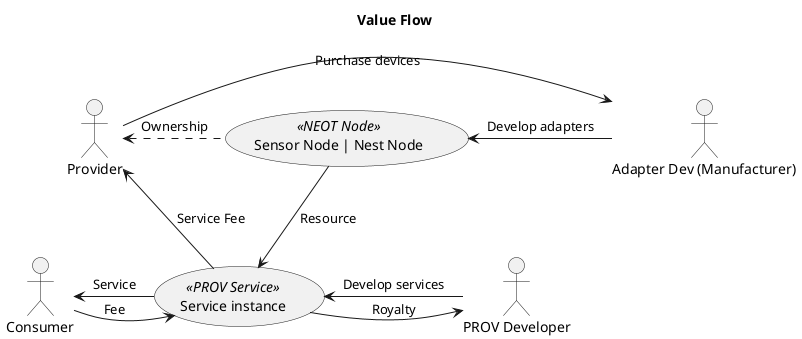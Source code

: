 @startuml

title Value Flow
top to bottom direction
actor TermOwner as "Provider"
actor AdaDev as "Adapter Dev (Manufacturer)"
actor SerDev as "PROV Developer"
actor User as "Consumer"

usecase NEOT as "Sensor Node | Nest Node" <<NEOT Node>>
usecase Service as "Service instance" << PROV Service>>


AdaDev -left-> NEOT: Develop adapters
TermOwner -> AdaDev: Purchase devices
SerDev -> Service: Develop services

Service -right-> SerDev: Royalty
NEOT -> Service: Resource
NEOT -left..> TermOwner: Ownership
Service -up-> TermOwner: Service Fee
Service -left-> User: Service
User -> Service: Fee


@enduml